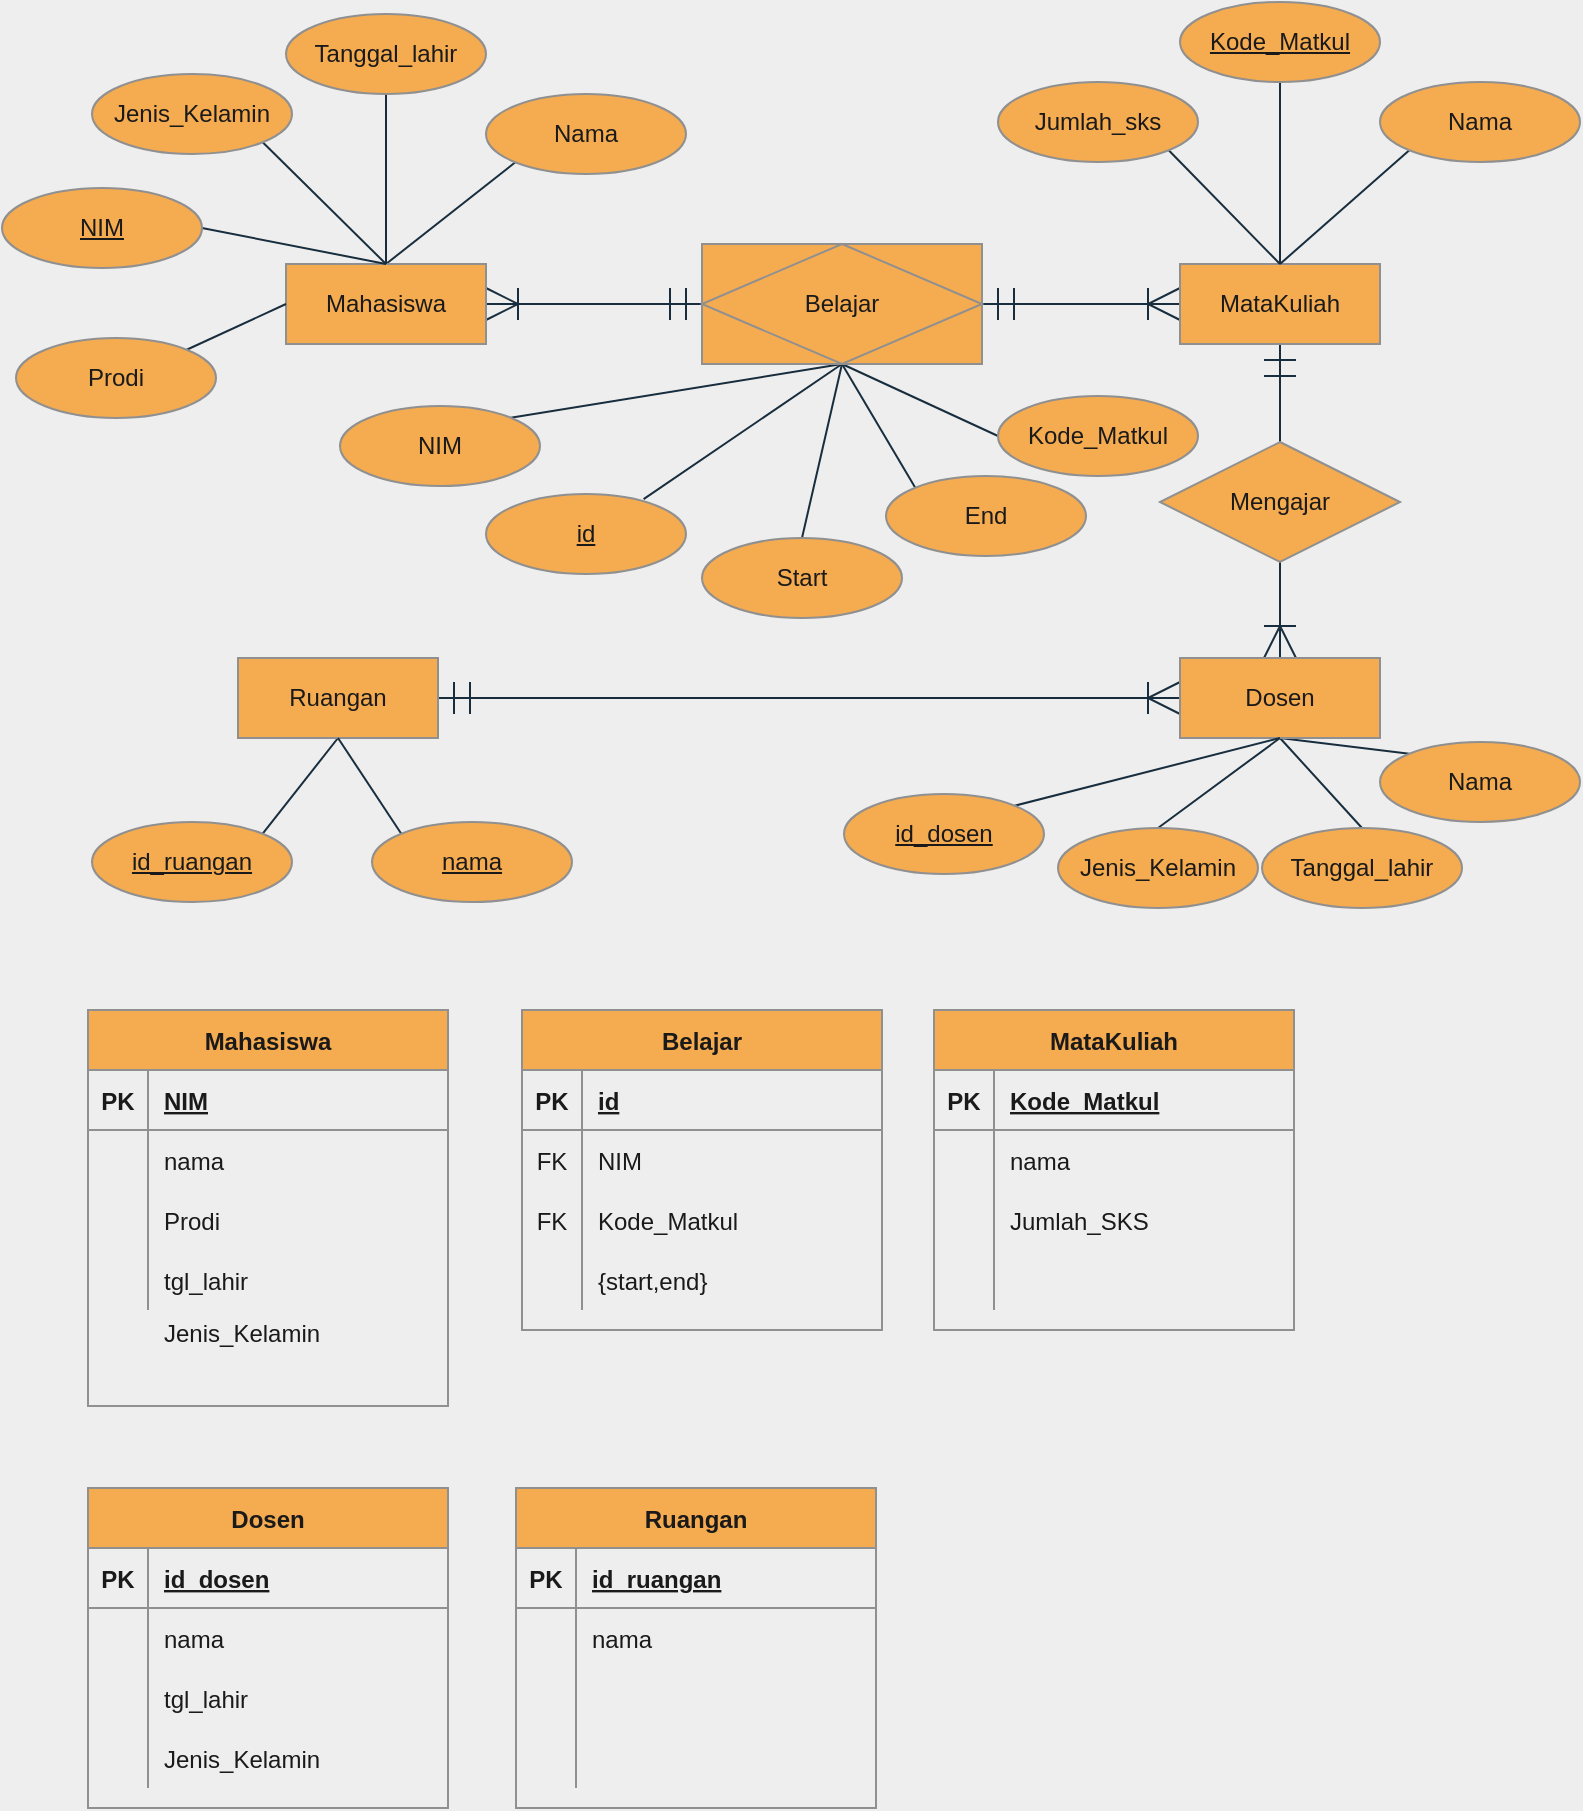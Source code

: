 <mxfile version="20.2.7" type="github">
  <diagram id="R2lEEEUBdFMjLlhIrx00" name="Page-1">
    <mxGraphModel dx="2769" dy="1264" grid="0" gridSize="10" guides="1" tooltips="1" connect="1" arrows="1" fold="1" page="1" pageScale="1" pageWidth="827" pageHeight="1169" background="#EEEEEE" math="0" shadow="0" extFonts="Permanent Marker^https://fonts.googleapis.com/css?family=Permanent+Marker">
      <root>
        <mxCell id="0" />
        <mxCell id="1" parent="0" />
        <mxCell id="tj1qAG6clzv4lK2zqUOr-30" style="edgeStyle=none;curved=1;rounded=0;orthogonalLoop=1;jettySize=auto;html=1;exitX=1;exitY=0.5;exitDx=0;exitDy=0;entryX=0;entryY=0.5;entryDx=0;entryDy=0;fontColor=#1A1A1A;endArrow=ERmandOne;startSize=14;endSize=14;sourcePerimeterSpacing=8;targetPerimeterSpacing=8;strokeColor=#182E3E;endFill=0;startArrow=ERoneToMany;startFill=0;" edge="1" parent="1" source="tj1qAG6clzv4lK2zqUOr-27" target="tj1qAG6clzv4lK2zqUOr-28">
          <mxGeometry relative="1" as="geometry" />
        </mxCell>
        <mxCell id="tj1qAG6clzv4lK2zqUOr-43" style="edgeStyle=none;curved=1;rounded=0;orthogonalLoop=1;jettySize=auto;html=1;exitX=0.5;exitY=0;exitDx=0;exitDy=0;entryX=0;entryY=1;entryDx=0;entryDy=0;fontColor=#1A1A1A;startArrow=none;startFill=0;endArrow=none;endFill=0;startSize=14;endSize=14;sourcePerimeterSpacing=8;targetPerimeterSpacing=8;strokeColor=#182E3E;" edge="1" parent="1" source="tj1qAG6clzv4lK2zqUOr-27" target="tj1qAG6clzv4lK2zqUOr-41">
          <mxGeometry relative="1" as="geometry" />
        </mxCell>
        <mxCell id="tj1qAG6clzv4lK2zqUOr-27" value="Mahasiswa" style="whiteSpace=wrap;html=1;align=center;hachureGap=4;fontColor=#1A1A1A;strokeColor=#909090;fillColor=#F5AB50;" vertex="1" parent="1">
          <mxGeometry x="171" y="161" width="100" height="40" as="geometry" />
        </mxCell>
        <mxCell id="tj1qAG6clzv4lK2zqUOr-31" style="edgeStyle=none;curved=1;rounded=0;orthogonalLoop=1;jettySize=auto;html=1;exitX=1;exitY=0.5;exitDx=0;exitDy=0;entryX=0;entryY=0.5;entryDx=0;entryDy=0;fontColor=#1A1A1A;startArrow=ERmandOne;startFill=0;endArrow=ERoneToMany;endFill=0;startSize=14;endSize=14;sourcePerimeterSpacing=8;targetPerimeterSpacing=8;strokeColor=#182E3E;" edge="1" parent="1" source="tj1qAG6clzv4lK2zqUOr-28" target="tj1qAG6clzv4lK2zqUOr-29">
          <mxGeometry relative="1" as="geometry" />
        </mxCell>
        <mxCell id="tj1qAG6clzv4lK2zqUOr-52" style="edgeStyle=none;curved=1;rounded=0;orthogonalLoop=1;jettySize=auto;html=1;exitX=0.5;exitY=1;exitDx=0;exitDy=0;entryX=1;entryY=0;entryDx=0;entryDy=0;fontColor=#1A1A1A;startArrow=none;startFill=0;endArrow=none;endFill=0;startSize=14;endSize=14;sourcePerimeterSpacing=8;targetPerimeterSpacing=8;strokeColor=#182E3E;" edge="1" parent="1" source="tj1qAG6clzv4lK2zqUOr-28" target="tj1qAG6clzv4lK2zqUOr-48">
          <mxGeometry relative="1" as="geometry" />
        </mxCell>
        <mxCell id="tj1qAG6clzv4lK2zqUOr-53" style="edgeStyle=none;curved=1;rounded=0;orthogonalLoop=1;jettySize=auto;html=1;exitX=0.5;exitY=1;exitDx=0;exitDy=0;entryX=0.788;entryY=0.064;entryDx=0;entryDy=0;entryPerimeter=0;fontColor=#1A1A1A;startArrow=none;startFill=0;endArrow=none;endFill=0;startSize=14;endSize=14;sourcePerimeterSpacing=8;targetPerimeterSpacing=8;strokeColor=#182E3E;" edge="1" parent="1" source="tj1qAG6clzv4lK2zqUOr-28" target="tj1qAG6clzv4lK2zqUOr-51">
          <mxGeometry relative="1" as="geometry" />
        </mxCell>
        <mxCell id="tj1qAG6clzv4lK2zqUOr-54" style="edgeStyle=none;curved=1;rounded=0;orthogonalLoop=1;jettySize=auto;html=1;exitX=0.5;exitY=1;exitDx=0;exitDy=0;entryX=0.5;entryY=0;entryDx=0;entryDy=0;fontColor=#1A1A1A;startArrow=none;startFill=0;endArrow=none;endFill=0;startSize=14;endSize=14;sourcePerimeterSpacing=8;targetPerimeterSpacing=8;strokeColor=#182E3E;" edge="1" parent="1" source="tj1qAG6clzv4lK2zqUOr-28" target="tj1qAG6clzv4lK2zqUOr-49">
          <mxGeometry relative="1" as="geometry" />
        </mxCell>
        <mxCell id="tj1qAG6clzv4lK2zqUOr-55" style="edgeStyle=none;curved=1;rounded=0;orthogonalLoop=1;jettySize=auto;html=1;exitX=0.5;exitY=1;exitDx=0;exitDy=0;entryX=0;entryY=0;entryDx=0;entryDy=0;fontColor=#1A1A1A;startArrow=none;startFill=0;endArrow=none;endFill=0;startSize=14;endSize=14;sourcePerimeterSpacing=8;targetPerimeterSpacing=8;strokeColor=#182E3E;" edge="1" parent="1" source="tj1qAG6clzv4lK2zqUOr-28" target="tj1qAG6clzv4lK2zqUOr-50">
          <mxGeometry relative="1" as="geometry" />
        </mxCell>
        <mxCell id="tj1qAG6clzv4lK2zqUOr-56" style="edgeStyle=none;curved=1;rounded=0;orthogonalLoop=1;jettySize=auto;html=1;exitX=0.5;exitY=1;exitDx=0;exitDy=0;entryX=0;entryY=0.5;entryDx=0;entryDy=0;fontColor=#1A1A1A;startArrow=none;startFill=0;endArrow=none;endFill=0;startSize=14;endSize=14;sourcePerimeterSpacing=8;targetPerimeterSpacing=8;strokeColor=#182E3E;" edge="1" parent="1" source="tj1qAG6clzv4lK2zqUOr-28" target="tj1qAG6clzv4lK2zqUOr-47">
          <mxGeometry relative="1" as="geometry" />
        </mxCell>
        <mxCell id="tj1qAG6clzv4lK2zqUOr-28" value="Belajar" style="shape=associativeEntity;whiteSpace=wrap;html=1;align=center;hachureGap=4;fontColor=#1A1A1A;strokeColor=#909090;fillColor=#F5AB50;" vertex="1" parent="1">
          <mxGeometry x="379" y="151" width="140" height="60" as="geometry" />
        </mxCell>
        <mxCell id="tj1qAG6clzv4lK2zqUOr-33" style="edgeStyle=none;curved=1;rounded=0;orthogonalLoop=1;jettySize=auto;html=1;exitX=0.5;exitY=1;exitDx=0;exitDy=0;entryX=0.5;entryY=0;entryDx=0;entryDy=0;fontColor=#1A1A1A;startArrow=ERmandOne;startFill=0;endArrow=ERoneToMany;endFill=0;startSize=14;endSize=14;sourcePerimeterSpacing=8;targetPerimeterSpacing=8;strokeColor=#182E3E;" edge="1" parent="1" source="tj1qAG6clzv4lK2zqUOr-29" target="tj1qAG6clzv4lK2zqUOr-32">
          <mxGeometry relative="1" as="geometry" />
        </mxCell>
        <mxCell id="tj1qAG6clzv4lK2zqUOr-29" value="MataKuliah" style="whiteSpace=wrap;html=1;align=center;hachureGap=4;fontColor=#1A1A1A;strokeColor=#909090;fillColor=#F5AB50;" vertex="1" parent="1">
          <mxGeometry x="618" y="161" width="100" height="40" as="geometry" />
        </mxCell>
        <mxCell id="tj1qAG6clzv4lK2zqUOr-70" style="edgeStyle=none;curved=1;rounded=0;orthogonalLoop=1;jettySize=auto;html=1;exitX=0.5;exitY=1;exitDx=0;exitDy=0;entryX=0.5;entryY=0;entryDx=0;entryDy=0;fontColor=#1A1A1A;startArrow=none;startFill=0;endArrow=none;endFill=0;startSize=14;endSize=14;sourcePerimeterSpacing=8;targetPerimeterSpacing=8;strokeColor=#182E3E;" edge="1" parent="1" source="tj1qAG6clzv4lK2zqUOr-32" target="tj1qAG6clzv4lK2zqUOr-66">
          <mxGeometry relative="1" as="geometry" />
        </mxCell>
        <mxCell id="tj1qAG6clzv4lK2zqUOr-71" style="edgeStyle=none;curved=1;rounded=0;orthogonalLoop=1;jettySize=auto;html=1;exitX=0.5;exitY=1;exitDx=0;exitDy=0;entryX=0.5;entryY=0;entryDx=0;entryDy=0;fontColor=#1A1A1A;startArrow=none;startFill=0;endArrow=none;endFill=0;startSize=14;endSize=14;sourcePerimeterSpacing=8;targetPerimeterSpacing=8;strokeColor=#182E3E;" edge="1" parent="1" source="tj1qAG6clzv4lK2zqUOr-32" target="tj1qAG6clzv4lK2zqUOr-65">
          <mxGeometry relative="1" as="geometry" />
        </mxCell>
        <mxCell id="tj1qAG6clzv4lK2zqUOr-72" style="edgeStyle=none;curved=1;rounded=0;orthogonalLoop=1;jettySize=auto;html=1;exitX=0.5;exitY=1;exitDx=0;exitDy=0;entryX=0;entryY=0;entryDx=0;entryDy=0;fontColor=#1A1A1A;startArrow=none;startFill=0;endArrow=none;endFill=0;startSize=14;endSize=14;sourcePerimeterSpacing=8;targetPerimeterSpacing=8;strokeColor=#182E3E;" edge="1" parent="1" source="tj1qAG6clzv4lK2zqUOr-32" target="tj1qAG6clzv4lK2zqUOr-67">
          <mxGeometry relative="1" as="geometry" />
        </mxCell>
        <mxCell id="tj1qAG6clzv4lK2zqUOr-74" style="edgeStyle=none;curved=1;rounded=0;orthogonalLoop=1;jettySize=auto;html=1;exitX=0;exitY=0.5;exitDx=0;exitDy=0;entryX=1;entryY=0.5;entryDx=0;entryDy=0;fontColor=#1A1A1A;startArrow=ERoneToMany;startFill=0;endArrow=ERmandOne;endFill=0;startSize=14;endSize=14;sourcePerimeterSpacing=8;targetPerimeterSpacing=8;strokeColor=#182E3E;" edge="1" parent="1" source="tj1qAG6clzv4lK2zqUOr-32" target="tj1qAG6clzv4lK2zqUOr-73">
          <mxGeometry relative="1" as="geometry" />
        </mxCell>
        <mxCell id="tj1qAG6clzv4lK2zqUOr-32" value="Dosen" style="whiteSpace=wrap;html=1;align=center;hachureGap=4;fontColor=#1A1A1A;strokeColor=#909090;fillColor=#F5AB50;" vertex="1" parent="1">
          <mxGeometry x="618" y="358" width="100" height="40" as="geometry" />
        </mxCell>
        <mxCell id="tj1qAG6clzv4lK2zqUOr-34" value="Mengajar" style="shape=rhombus;perimeter=rhombusPerimeter;whiteSpace=wrap;html=1;align=center;hachureGap=4;fontColor=#1A1A1A;strokeColor=#909090;fillColor=#F5AB50;" vertex="1" parent="1">
          <mxGeometry x="608" y="250" width="120" height="60" as="geometry" />
        </mxCell>
        <mxCell id="tj1qAG6clzv4lK2zqUOr-44" style="edgeStyle=none;curved=1;rounded=0;orthogonalLoop=1;jettySize=auto;html=1;exitX=0.5;exitY=1;exitDx=0;exitDy=0;entryX=0.5;entryY=0;entryDx=0;entryDy=0;fontColor=#1A1A1A;startArrow=none;startFill=0;endArrow=none;endFill=0;startSize=14;endSize=14;sourcePerimeterSpacing=8;targetPerimeterSpacing=8;strokeColor=#182E3E;" edge="1" parent="1" source="tj1qAG6clzv4lK2zqUOr-39" target="tj1qAG6clzv4lK2zqUOr-27">
          <mxGeometry relative="1" as="geometry" />
        </mxCell>
        <mxCell id="tj1qAG6clzv4lK2zqUOr-39" value="Tanggal_lahir" style="ellipse;whiteSpace=wrap;html=1;align=center;hachureGap=4;fontColor=#1A1A1A;strokeColor=#909090;fillColor=#F5AB50;" vertex="1" parent="1">
          <mxGeometry x="171" y="36" width="100" height="40" as="geometry" />
        </mxCell>
        <mxCell id="tj1qAG6clzv4lK2zqUOr-45" style="edgeStyle=none;curved=1;rounded=0;orthogonalLoop=1;jettySize=auto;html=1;exitX=1;exitY=1;exitDx=0;exitDy=0;entryX=0.5;entryY=0;entryDx=0;entryDy=0;fontColor=#1A1A1A;startArrow=none;startFill=0;endArrow=none;endFill=0;startSize=14;endSize=14;sourcePerimeterSpacing=8;targetPerimeterSpacing=8;strokeColor=#182E3E;" edge="1" parent="1" source="tj1qAG6clzv4lK2zqUOr-40" target="tj1qAG6clzv4lK2zqUOr-27">
          <mxGeometry relative="1" as="geometry" />
        </mxCell>
        <mxCell id="tj1qAG6clzv4lK2zqUOr-40" value="Jenis_Kelamin" style="ellipse;whiteSpace=wrap;html=1;align=center;hachureGap=4;fontColor=#1A1A1A;strokeColor=#909090;fillColor=#F5AB50;" vertex="1" parent="1">
          <mxGeometry x="74" y="66" width="100" height="40" as="geometry" />
        </mxCell>
        <mxCell id="tj1qAG6clzv4lK2zqUOr-41" value="Nama" style="ellipse;whiteSpace=wrap;html=1;align=center;hachureGap=4;fontColor=#1A1A1A;strokeColor=#909090;fillColor=#F5AB50;" vertex="1" parent="1">
          <mxGeometry x="271" y="76" width="100" height="40" as="geometry" />
        </mxCell>
        <mxCell id="tj1qAG6clzv4lK2zqUOr-46" style="edgeStyle=none;curved=1;rounded=0;orthogonalLoop=1;jettySize=auto;html=1;exitX=1;exitY=0.5;exitDx=0;exitDy=0;entryX=0.5;entryY=0;entryDx=0;entryDy=0;fontColor=#1A1A1A;startArrow=none;startFill=0;endArrow=none;endFill=0;startSize=14;endSize=14;sourcePerimeterSpacing=8;targetPerimeterSpacing=8;strokeColor=#182E3E;" edge="1" parent="1" source="tj1qAG6clzv4lK2zqUOr-42" target="tj1qAG6clzv4lK2zqUOr-27">
          <mxGeometry relative="1" as="geometry" />
        </mxCell>
        <mxCell id="tj1qAG6clzv4lK2zqUOr-42" value="&lt;u&gt;NIM&lt;/u&gt;" style="ellipse;whiteSpace=wrap;html=1;align=center;hachureGap=4;fontColor=#1A1A1A;strokeColor=#909090;fillColor=#F5AB50;" vertex="1" parent="1">
          <mxGeometry x="29" y="123" width="100" height="40" as="geometry" />
        </mxCell>
        <mxCell id="tj1qAG6clzv4lK2zqUOr-47" value="Kode_Matkul&lt;span style=&quot;color: rgba(0, 0, 0, 0); font-family: monospace; font-size: 0px; text-align: start;&quot;&gt;%3CmxGraphModel%3E%3Croot%3E%3CmxCell%20id%3D%220%22%2F%3E%3CmxCell%20id%3D%221%22%20parent%3D%220%22%2F%3E%3CmxCell%20id%3D%222%22%20value%3D%22Attribute%22%20style%3D%22ellipse%3BwhiteSpace%3Dwrap%3Bhtml%3D1%3Balign%3Dcenter%3BhachureGap%3D4%3BfontColor%3D%231A1A1A%3BstrokeColor%3D%23909090%3BfillColor%3D%23F5AB50%3B%22%20vertex%3D%221%22%20parent%3D%221%22%3E%3CmxGeometry%20x%3D%22162%22%20y%3D%2262%22%20width%3D%22100%22%20height%3D%2240%22%20as%3D%22geometry%22%2F%3E%3C%2FmxCell%3E%3C%2Froot%3E%3C%2FmxGraphModel%3E&lt;/span&gt;" style="ellipse;whiteSpace=wrap;html=1;align=center;hachureGap=4;fontColor=#1A1A1A;strokeColor=#909090;fillColor=#F5AB50;" vertex="1" parent="1">
          <mxGeometry x="527" y="227" width="100" height="40" as="geometry" />
        </mxCell>
        <mxCell id="tj1qAG6clzv4lK2zqUOr-48" value="NIM" style="ellipse;whiteSpace=wrap;html=1;align=center;hachureGap=4;fontColor=#1A1A1A;strokeColor=#909090;fillColor=#F5AB50;" vertex="1" parent="1">
          <mxGeometry x="198" y="232" width="100" height="40" as="geometry" />
        </mxCell>
        <mxCell id="tj1qAG6clzv4lK2zqUOr-49" value="Start" style="ellipse;whiteSpace=wrap;html=1;align=center;hachureGap=4;fontColor=#1A1A1A;strokeColor=#909090;fillColor=#F5AB50;" vertex="1" parent="1">
          <mxGeometry x="379" y="298" width="100" height="40" as="geometry" />
        </mxCell>
        <mxCell id="tj1qAG6clzv4lK2zqUOr-50" value="End" style="ellipse;whiteSpace=wrap;html=1;align=center;hachureGap=4;fontColor=#1A1A1A;strokeColor=#909090;fillColor=#F5AB50;" vertex="1" parent="1">
          <mxGeometry x="471" y="267" width="100" height="40" as="geometry" />
        </mxCell>
        <mxCell id="tj1qAG6clzv4lK2zqUOr-51" value="id" style="ellipse;whiteSpace=wrap;html=1;align=center;hachureGap=4;fontColor=#1A1A1A;strokeColor=#909090;fillColor=#F5AB50;fontStyle=4" vertex="1" parent="1">
          <mxGeometry x="271" y="276" width="100" height="40" as="geometry" />
        </mxCell>
        <mxCell id="tj1qAG6clzv4lK2zqUOr-63" style="edgeStyle=none;curved=1;rounded=0;orthogonalLoop=1;jettySize=auto;html=1;exitX=0.5;exitY=1;exitDx=0;exitDy=0;entryX=0.5;entryY=0;entryDx=0;entryDy=0;fontColor=#1A1A1A;startArrow=none;startFill=0;endArrow=none;endFill=0;startSize=14;endSize=14;sourcePerimeterSpacing=8;targetPerimeterSpacing=8;strokeColor=#182E3E;" edge="1" parent="1" source="tj1qAG6clzv4lK2zqUOr-57" target="tj1qAG6clzv4lK2zqUOr-29">
          <mxGeometry relative="1" as="geometry" />
        </mxCell>
        <mxCell id="tj1qAG6clzv4lK2zqUOr-57" value="Kode_Matkul&lt;span style=&quot;color: rgba(0, 0, 0, 0); font-family: monospace; font-size: 0px; text-align: start;&quot;&gt;%3CmxGraphModel%3E%3Croot%3E%3CmxCell%20id%3D%220%22%2F%3E%3CmxCell%20id%3D%221%22%20parent%3D%220%22%2F%3E%3CmxCell%20id%3D%222%22%20value%3D%22Attribute%22%20style%3D%22ellipse%3BwhiteSpace%3Dwrap%3Bhtml%3D1%3Balign%3Dcenter%3BhachureGap%3D4%3BfontColor%3D%231A1A1A%3BstrokeColor%3D%23909090%3BfillColor%3D%23F5AB50%3B%22%20vertex%3D%221%22%20parent%3D%221%22%3E%3CmxGeometry%20x%3D%22162%22%20y%3D%2262%22%20width%3D%22100%22%20height%3D%2240%22%20as%3D%22geometry%22%2F%3E%3C%2FmxCell%3E%3C%2Froot%3E%3C%2FmxGraphModel%3E&lt;/span&gt;" style="ellipse;whiteSpace=wrap;html=1;align=center;hachureGap=4;fontColor=#1A1A1A;strokeColor=#909090;fillColor=#F5AB50;fontStyle=4" vertex="1" parent="1">
          <mxGeometry x="618" y="30" width="100" height="40" as="geometry" />
        </mxCell>
        <mxCell id="tj1qAG6clzv4lK2zqUOr-64" style="edgeStyle=none;curved=1;rounded=0;orthogonalLoop=1;jettySize=auto;html=1;exitX=0;exitY=1;exitDx=0;exitDy=0;entryX=0.5;entryY=0;entryDx=0;entryDy=0;fontColor=#1A1A1A;startArrow=none;startFill=0;endArrow=none;endFill=0;startSize=14;endSize=14;sourcePerimeterSpacing=8;targetPerimeterSpacing=8;strokeColor=#182E3E;" edge="1" parent="1" source="tj1qAG6clzv4lK2zqUOr-58" target="tj1qAG6clzv4lK2zqUOr-29">
          <mxGeometry relative="1" as="geometry" />
        </mxCell>
        <mxCell id="tj1qAG6clzv4lK2zqUOr-58" value="Nama" style="ellipse;whiteSpace=wrap;html=1;align=center;hachureGap=4;fontColor=#1A1A1A;strokeColor=#909090;fillColor=#F5AB50;" vertex="1" parent="1">
          <mxGeometry x="718" y="70" width="100" height="40" as="geometry" />
        </mxCell>
        <mxCell id="tj1qAG6clzv4lK2zqUOr-60" style="edgeStyle=none;curved=1;rounded=0;orthogonalLoop=1;jettySize=auto;html=1;exitX=1;exitY=1;exitDx=0;exitDy=0;entryX=0.5;entryY=0;entryDx=0;entryDy=0;fontColor=#1A1A1A;startArrow=none;startFill=0;endArrow=none;endFill=0;startSize=14;endSize=14;sourcePerimeterSpacing=8;targetPerimeterSpacing=8;strokeColor=#182E3E;" edge="1" parent="1" source="tj1qAG6clzv4lK2zqUOr-59" target="tj1qAG6clzv4lK2zqUOr-29">
          <mxGeometry relative="1" as="geometry" />
        </mxCell>
        <mxCell id="tj1qAG6clzv4lK2zqUOr-59" value="Jumlah_sks" style="ellipse;whiteSpace=wrap;html=1;align=center;hachureGap=4;fontColor=#1A1A1A;strokeColor=#909090;fillColor=#F5AB50;" vertex="1" parent="1">
          <mxGeometry x="527" y="70" width="100" height="40" as="geometry" />
        </mxCell>
        <mxCell id="tj1qAG6clzv4lK2zqUOr-65" value="Tanggal_lahir" style="ellipse;whiteSpace=wrap;html=1;align=center;hachureGap=4;fontColor=#1A1A1A;strokeColor=#909090;fillColor=#F5AB50;" vertex="1" parent="1">
          <mxGeometry x="659" y="443" width="100" height="40" as="geometry" />
        </mxCell>
        <mxCell id="tj1qAG6clzv4lK2zqUOr-66" value="Jenis_Kelamin" style="ellipse;whiteSpace=wrap;html=1;align=center;hachureGap=4;fontColor=#1A1A1A;strokeColor=#909090;fillColor=#F5AB50;" vertex="1" parent="1">
          <mxGeometry x="557" y="443" width="100" height="40" as="geometry" />
        </mxCell>
        <mxCell id="tj1qAG6clzv4lK2zqUOr-67" value="Nama" style="ellipse;whiteSpace=wrap;html=1;align=center;hachureGap=4;fontColor=#1A1A1A;strokeColor=#909090;fillColor=#F5AB50;" vertex="1" parent="1">
          <mxGeometry x="718" y="400" width="100" height="40" as="geometry" />
        </mxCell>
        <mxCell id="tj1qAG6clzv4lK2zqUOr-69" style="edgeStyle=none;curved=1;rounded=0;orthogonalLoop=1;jettySize=auto;html=1;exitX=1;exitY=0;exitDx=0;exitDy=0;entryX=0.5;entryY=1;entryDx=0;entryDy=0;fontColor=#1A1A1A;startArrow=none;startFill=0;endArrow=none;endFill=0;startSize=14;endSize=14;sourcePerimeterSpacing=8;targetPerimeterSpacing=8;strokeColor=#182E3E;" edge="1" parent="1" source="tj1qAG6clzv4lK2zqUOr-68" target="tj1qAG6clzv4lK2zqUOr-32">
          <mxGeometry relative="1" as="geometry" />
        </mxCell>
        <mxCell id="tj1qAG6clzv4lK2zqUOr-68" value="&lt;u&gt;id_dosen&lt;/u&gt;" style="ellipse;whiteSpace=wrap;html=1;align=center;hachureGap=4;fontColor=#1A1A1A;strokeColor=#909090;fillColor=#F5AB50;" vertex="1" parent="1">
          <mxGeometry x="450" y="426" width="100" height="40" as="geometry" />
        </mxCell>
        <mxCell id="tj1qAG6clzv4lK2zqUOr-77" style="edgeStyle=none;curved=1;rounded=0;orthogonalLoop=1;jettySize=auto;html=1;exitX=0.5;exitY=1;exitDx=0;exitDy=0;entryX=1;entryY=0;entryDx=0;entryDy=0;fontColor=#1A1A1A;startArrow=none;startFill=0;endArrow=none;endFill=0;startSize=14;endSize=14;sourcePerimeterSpacing=8;targetPerimeterSpacing=8;strokeColor=#182E3E;" edge="1" parent="1" source="tj1qAG6clzv4lK2zqUOr-73" target="tj1qAG6clzv4lK2zqUOr-75">
          <mxGeometry relative="1" as="geometry" />
        </mxCell>
        <mxCell id="tj1qAG6clzv4lK2zqUOr-73" value="Ruangan" style="whiteSpace=wrap;html=1;align=center;hachureGap=4;fontColor=#1A1A1A;strokeColor=#909090;fillColor=#F5AB50;" vertex="1" parent="1">
          <mxGeometry x="147" y="358" width="100" height="40" as="geometry" />
        </mxCell>
        <mxCell id="tj1qAG6clzv4lK2zqUOr-75" value="&lt;u&gt;id_ruangan&lt;/u&gt;" style="ellipse;whiteSpace=wrap;html=1;align=center;hachureGap=4;fontColor=#1A1A1A;strokeColor=#909090;fillColor=#F5AB50;" vertex="1" parent="1">
          <mxGeometry x="74" y="440" width="100" height="40" as="geometry" />
        </mxCell>
        <mxCell id="tj1qAG6clzv4lK2zqUOr-78" style="edgeStyle=none;curved=1;rounded=0;orthogonalLoop=1;jettySize=auto;html=1;exitX=0;exitY=0;exitDx=0;exitDy=0;entryX=0.5;entryY=1;entryDx=0;entryDy=0;fontColor=#1A1A1A;startArrow=none;startFill=0;endArrow=none;endFill=0;startSize=14;endSize=14;sourcePerimeterSpacing=8;targetPerimeterSpacing=8;strokeColor=#182E3E;" edge="1" parent="1" source="tj1qAG6clzv4lK2zqUOr-76" target="tj1qAG6clzv4lK2zqUOr-73">
          <mxGeometry relative="1" as="geometry" />
        </mxCell>
        <mxCell id="tj1qAG6clzv4lK2zqUOr-76" value="&lt;u&gt;nama&lt;/u&gt;" style="ellipse;whiteSpace=wrap;html=1;align=center;hachureGap=4;fontColor=#1A1A1A;strokeColor=#909090;fillColor=#F5AB50;" vertex="1" parent="1">
          <mxGeometry x="214" y="440" width="100" height="40" as="geometry" />
        </mxCell>
        <mxCell id="tj1qAG6clzv4lK2zqUOr-85" style="edgeStyle=none;curved=1;rounded=0;orthogonalLoop=1;jettySize=auto;html=1;exitX=1;exitY=0;exitDx=0;exitDy=0;fontColor=#1A1A1A;startArrow=none;startFill=0;endArrow=none;endFill=0;startSize=14;endSize=14;sourcePerimeterSpacing=8;targetPerimeterSpacing=8;strokeColor=#182E3E;entryX=0;entryY=0.5;entryDx=0;entryDy=0;" edge="1" parent="1" source="tj1qAG6clzv4lK2zqUOr-114" target="tj1qAG6clzv4lK2zqUOr-27">
          <mxGeometry relative="1" as="geometry">
            <mxPoint x="132" y="252" as="sourcePoint" />
            <mxPoint x="146" y="181" as="targetPoint" />
          </mxGeometry>
        </mxCell>
        <mxCell id="tj1qAG6clzv4lK2zqUOr-86" value="Mahasiswa" style="shape=table;startSize=30;container=1;collapsible=1;childLayout=tableLayout;fixedRows=1;rowLines=0;fontStyle=1;align=center;resizeLast=1;hachureGap=4;fontColor=#1A1A1A;strokeColor=#909090;fillColor=#F5AB50;" vertex="1" parent="1">
          <mxGeometry x="72" y="534" width="180" height="198" as="geometry" />
        </mxCell>
        <mxCell id="tj1qAG6clzv4lK2zqUOr-87" value="" style="shape=tableRow;horizontal=0;startSize=0;swimlaneHead=0;swimlaneBody=0;fillColor=none;collapsible=0;dropTarget=0;points=[[0,0.5],[1,0.5]];portConstraint=eastwest;top=0;left=0;right=0;bottom=1;hachureGap=4;fontColor=#1A1A1A;strokeColor=#909090;" vertex="1" parent="tj1qAG6clzv4lK2zqUOr-86">
          <mxGeometry y="30" width="180" height="30" as="geometry" />
        </mxCell>
        <mxCell id="tj1qAG6clzv4lK2zqUOr-88" value="PK" style="shape=partialRectangle;connectable=0;fillColor=none;top=0;left=0;bottom=0;right=0;fontStyle=1;overflow=hidden;hachureGap=4;fontColor=#1A1A1A;strokeColor=#909090;" vertex="1" parent="tj1qAG6clzv4lK2zqUOr-87">
          <mxGeometry width="30" height="30" as="geometry">
            <mxRectangle width="30" height="30" as="alternateBounds" />
          </mxGeometry>
        </mxCell>
        <mxCell id="tj1qAG6clzv4lK2zqUOr-89" value="NIM" style="shape=partialRectangle;connectable=0;fillColor=none;top=0;left=0;bottom=0;right=0;align=left;spacingLeft=6;fontStyle=5;overflow=hidden;hachureGap=4;fontColor=#1A1A1A;strokeColor=#909090;" vertex="1" parent="tj1qAG6clzv4lK2zqUOr-87">
          <mxGeometry x="30" width="150" height="30" as="geometry">
            <mxRectangle width="150" height="30" as="alternateBounds" />
          </mxGeometry>
        </mxCell>
        <mxCell id="tj1qAG6clzv4lK2zqUOr-90" value="" style="shape=tableRow;horizontal=0;startSize=0;swimlaneHead=0;swimlaneBody=0;fillColor=none;collapsible=0;dropTarget=0;points=[[0,0.5],[1,0.5]];portConstraint=eastwest;top=0;left=0;right=0;bottom=0;hachureGap=4;fontColor=#1A1A1A;strokeColor=#909090;" vertex="1" parent="tj1qAG6clzv4lK2zqUOr-86">
          <mxGeometry y="60" width="180" height="30" as="geometry" />
        </mxCell>
        <mxCell id="tj1qAG6clzv4lK2zqUOr-91" value="" style="shape=partialRectangle;connectable=0;fillColor=none;top=0;left=0;bottom=0;right=0;editable=1;overflow=hidden;hachureGap=4;fontColor=#1A1A1A;strokeColor=#909090;" vertex="1" parent="tj1qAG6clzv4lK2zqUOr-90">
          <mxGeometry width="30" height="30" as="geometry">
            <mxRectangle width="30" height="30" as="alternateBounds" />
          </mxGeometry>
        </mxCell>
        <mxCell id="tj1qAG6clzv4lK2zqUOr-92" value="nama" style="shape=partialRectangle;connectable=0;fillColor=none;top=0;left=0;bottom=0;right=0;align=left;spacingLeft=6;overflow=hidden;hachureGap=4;fontColor=#1A1A1A;strokeColor=#909090;" vertex="1" parent="tj1qAG6clzv4lK2zqUOr-90">
          <mxGeometry x="30" width="150" height="30" as="geometry">
            <mxRectangle width="150" height="30" as="alternateBounds" />
          </mxGeometry>
        </mxCell>
        <mxCell id="tj1qAG6clzv4lK2zqUOr-93" value="" style="shape=tableRow;horizontal=0;startSize=0;swimlaneHead=0;swimlaneBody=0;fillColor=none;collapsible=0;dropTarget=0;points=[[0,0.5],[1,0.5]];portConstraint=eastwest;top=0;left=0;right=0;bottom=0;hachureGap=4;fontColor=#1A1A1A;strokeColor=#909090;" vertex="1" parent="tj1qAG6clzv4lK2zqUOr-86">
          <mxGeometry y="90" width="180" height="30" as="geometry" />
        </mxCell>
        <mxCell id="tj1qAG6clzv4lK2zqUOr-94" value="" style="shape=partialRectangle;connectable=0;fillColor=none;top=0;left=0;bottom=0;right=0;editable=1;overflow=hidden;hachureGap=4;fontColor=#1A1A1A;strokeColor=#909090;" vertex="1" parent="tj1qAG6clzv4lK2zqUOr-93">
          <mxGeometry width="30" height="30" as="geometry">
            <mxRectangle width="30" height="30" as="alternateBounds" />
          </mxGeometry>
        </mxCell>
        <mxCell id="tj1qAG6clzv4lK2zqUOr-95" value="Prodi" style="shape=partialRectangle;connectable=0;fillColor=none;top=0;left=0;bottom=0;right=0;align=left;spacingLeft=6;overflow=hidden;hachureGap=4;fontColor=#1A1A1A;strokeColor=#909090;" vertex="1" parent="tj1qAG6clzv4lK2zqUOr-93">
          <mxGeometry x="30" width="150" height="30" as="geometry">
            <mxRectangle width="150" height="30" as="alternateBounds" />
          </mxGeometry>
        </mxCell>
        <mxCell id="tj1qAG6clzv4lK2zqUOr-96" value="" style="shape=tableRow;horizontal=0;startSize=0;swimlaneHead=0;swimlaneBody=0;fillColor=none;collapsible=0;dropTarget=0;points=[[0,0.5],[1,0.5]];portConstraint=eastwest;top=0;left=0;right=0;bottom=0;hachureGap=4;fontColor=#1A1A1A;strokeColor=#909090;" vertex="1" parent="tj1qAG6clzv4lK2zqUOr-86">
          <mxGeometry y="120" width="180" height="30" as="geometry" />
        </mxCell>
        <mxCell id="tj1qAG6clzv4lK2zqUOr-97" value="" style="shape=partialRectangle;connectable=0;fillColor=none;top=0;left=0;bottom=0;right=0;editable=1;overflow=hidden;hachureGap=4;fontColor=#1A1A1A;strokeColor=#909090;" vertex="1" parent="tj1qAG6clzv4lK2zqUOr-96">
          <mxGeometry width="30" height="30" as="geometry">
            <mxRectangle width="30" height="30" as="alternateBounds" />
          </mxGeometry>
        </mxCell>
        <mxCell id="tj1qAG6clzv4lK2zqUOr-98" value="tgl_lahir" style="shape=partialRectangle;connectable=0;fillColor=none;top=0;left=0;bottom=0;right=0;align=left;spacingLeft=6;overflow=hidden;hachureGap=4;fontColor=#1A1A1A;strokeColor=#909090;" vertex="1" parent="tj1qAG6clzv4lK2zqUOr-96">
          <mxGeometry x="30" width="150" height="30" as="geometry">
            <mxRectangle width="150" height="30" as="alternateBounds" />
          </mxGeometry>
        </mxCell>
        <mxCell id="tj1qAG6clzv4lK2zqUOr-113" value="Jenis_Kelamin" style="shape=partialRectangle;connectable=0;fillColor=none;top=0;left=0;bottom=0;right=0;align=left;spacingLeft=6;overflow=hidden;hachureGap=4;fontColor=#1A1A1A;strokeColor=#909090;" vertex="1" parent="1">
          <mxGeometry x="102" y="680" width="150" height="30" as="geometry">
            <mxRectangle width="150" height="30" as="alternateBounds" />
          </mxGeometry>
        </mxCell>
        <mxCell id="tj1qAG6clzv4lK2zqUOr-114" value="Prodi" style="ellipse;whiteSpace=wrap;html=1;align=center;hachureGap=4;fontColor=#1A1A1A;strokeColor=#909090;fillColor=#F5AB50;" vertex="1" parent="1">
          <mxGeometry x="36" y="198" width="100" height="40" as="geometry" />
        </mxCell>
        <mxCell id="tj1qAG6clzv4lK2zqUOr-115" value="Belajar" style="shape=table;startSize=30;container=1;collapsible=1;childLayout=tableLayout;fixedRows=1;rowLines=0;fontStyle=1;align=center;resizeLast=1;hachureGap=4;fontColor=#1A1A1A;strokeColor=#909090;fillColor=#F5AB50;" vertex="1" parent="1">
          <mxGeometry x="289" y="534" width="180" height="160" as="geometry" />
        </mxCell>
        <mxCell id="tj1qAG6clzv4lK2zqUOr-116" value="" style="shape=tableRow;horizontal=0;startSize=0;swimlaneHead=0;swimlaneBody=0;fillColor=none;collapsible=0;dropTarget=0;points=[[0,0.5],[1,0.5]];portConstraint=eastwest;top=0;left=0;right=0;bottom=1;hachureGap=4;fontColor=#1A1A1A;strokeColor=#909090;" vertex="1" parent="tj1qAG6clzv4lK2zqUOr-115">
          <mxGeometry y="30" width="180" height="30" as="geometry" />
        </mxCell>
        <mxCell id="tj1qAG6clzv4lK2zqUOr-117" value="PK" style="shape=partialRectangle;connectable=0;fillColor=none;top=0;left=0;bottom=0;right=0;fontStyle=1;overflow=hidden;hachureGap=4;fontColor=#1A1A1A;strokeColor=#909090;" vertex="1" parent="tj1qAG6clzv4lK2zqUOr-116">
          <mxGeometry width="30" height="30" as="geometry">
            <mxRectangle width="30" height="30" as="alternateBounds" />
          </mxGeometry>
        </mxCell>
        <mxCell id="tj1qAG6clzv4lK2zqUOr-118" value="id" style="shape=partialRectangle;connectable=0;fillColor=none;top=0;left=0;bottom=0;right=0;align=left;spacingLeft=6;fontStyle=5;overflow=hidden;hachureGap=4;fontColor=#1A1A1A;strokeColor=#909090;" vertex="1" parent="tj1qAG6clzv4lK2zqUOr-116">
          <mxGeometry x="30" width="150" height="30" as="geometry">
            <mxRectangle width="150" height="30" as="alternateBounds" />
          </mxGeometry>
        </mxCell>
        <mxCell id="tj1qAG6clzv4lK2zqUOr-119" value="" style="shape=tableRow;horizontal=0;startSize=0;swimlaneHead=0;swimlaneBody=0;fillColor=none;collapsible=0;dropTarget=0;points=[[0,0.5],[1,0.5]];portConstraint=eastwest;top=0;left=0;right=0;bottom=0;hachureGap=4;fontColor=#1A1A1A;strokeColor=#909090;" vertex="1" parent="tj1qAG6clzv4lK2zqUOr-115">
          <mxGeometry y="60" width="180" height="30" as="geometry" />
        </mxCell>
        <mxCell id="tj1qAG6clzv4lK2zqUOr-120" value="FK" style="shape=partialRectangle;connectable=0;fillColor=none;top=0;left=0;bottom=0;right=0;editable=1;overflow=hidden;hachureGap=4;fontColor=#1A1A1A;strokeColor=#909090;" vertex="1" parent="tj1qAG6clzv4lK2zqUOr-119">
          <mxGeometry width="30" height="30" as="geometry">
            <mxRectangle width="30" height="30" as="alternateBounds" />
          </mxGeometry>
        </mxCell>
        <mxCell id="tj1qAG6clzv4lK2zqUOr-121" value="NIM" style="shape=partialRectangle;connectable=0;fillColor=none;top=0;left=0;bottom=0;right=0;align=left;spacingLeft=6;overflow=hidden;hachureGap=4;fontColor=#1A1A1A;strokeColor=#909090;" vertex="1" parent="tj1qAG6clzv4lK2zqUOr-119">
          <mxGeometry x="30" width="150" height="30" as="geometry">
            <mxRectangle width="150" height="30" as="alternateBounds" />
          </mxGeometry>
        </mxCell>
        <mxCell id="tj1qAG6clzv4lK2zqUOr-122" value="" style="shape=tableRow;horizontal=0;startSize=0;swimlaneHead=0;swimlaneBody=0;fillColor=none;collapsible=0;dropTarget=0;points=[[0,0.5],[1,0.5]];portConstraint=eastwest;top=0;left=0;right=0;bottom=0;hachureGap=4;fontColor=#1A1A1A;strokeColor=#909090;" vertex="1" parent="tj1qAG6clzv4lK2zqUOr-115">
          <mxGeometry y="90" width="180" height="30" as="geometry" />
        </mxCell>
        <mxCell id="tj1qAG6clzv4lK2zqUOr-123" value="FK" style="shape=partialRectangle;connectable=0;fillColor=none;top=0;left=0;bottom=0;right=0;editable=1;overflow=hidden;hachureGap=4;fontColor=#1A1A1A;strokeColor=#909090;" vertex="1" parent="tj1qAG6clzv4lK2zqUOr-122">
          <mxGeometry width="30" height="30" as="geometry">
            <mxRectangle width="30" height="30" as="alternateBounds" />
          </mxGeometry>
        </mxCell>
        <mxCell id="tj1qAG6clzv4lK2zqUOr-124" value="Kode_Matkul" style="shape=partialRectangle;connectable=0;fillColor=none;top=0;left=0;bottom=0;right=0;align=left;spacingLeft=6;overflow=hidden;hachureGap=4;fontColor=#1A1A1A;strokeColor=#909090;" vertex="1" parent="tj1qAG6clzv4lK2zqUOr-122">
          <mxGeometry x="30" width="150" height="30" as="geometry">
            <mxRectangle width="150" height="30" as="alternateBounds" />
          </mxGeometry>
        </mxCell>
        <mxCell id="tj1qAG6clzv4lK2zqUOr-125" value="" style="shape=tableRow;horizontal=0;startSize=0;swimlaneHead=0;swimlaneBody=0;fillColor=none;collapsible=0;dropTarget=0;points=[[0,0.5],[1,0.5]];portConstraint=eastwest;top=0;left=0;right=0;bottom=0;hachureGap=4;fontColor=#1A1A1A;strokeColor=#909090;" vertex="1" parent="tj1qAG6clzv4lK2zqUOr-115">
          <mxGeometry y="120" width="180" height="30" as="geometry" />
        </mxCell>
        <mxCell id="tj1qAG6clzv4lK2zqUOr-126" value="" style="shape=partialRectangle;connectable=0;fillColor=none;top=0;left=0;bottom=0;right=0;editable=1;overflow=hidden;hachureGap=4;fontColor=#1A1A1A;strokeColor=#909090;" vertex="1" parent="tj1qAG6clzv4lK2zqUOr-125">
          <mxGeometry width="30" height="30" as="geometry">
            <mxRectangle width="30" height="30" as="alternateBounds" />
          </mxGeometry>
        </mxCell>
        <mxCell id="tj1qAG6clzv4lK2zqUOr-127" value="{start,end}" style="shape=partialRectangle;connectable=0;fillColor=none;top=0;left=0;bottom=0;right=0;align=left;spacingLeft=6;overflow=hidden;hachureGap=4;fontColor=#1A1A1A;strokeColor=#909090;" vertex="1" parent="tj1qAG6clzv4lK2zqUOr-125">
          <mxGeometry x="30" width="150" height="30" as="geometry">
            <mxRectangle width="150" height="30" as="alternateBounds" />
          </mxGeometry>
        </mxCell>
        <mxCell id="tj1qAG6clzv4lK2zqUOr-128" value="MataKuliah" style="shape=table;startSize=30;container=1;collapsible=1;childLayout=tableLayout;fixedRows=1;rowLines=0;fontStyle=1;align=center;resizeLast=1;hachureGap=4;fontColor=#1A1A1A;strokeColor=#909090;fillColor=#F5AB50;" vertex="1" parent="1">
          <mxGeometry x="495" y="534" width="180" height="160" as="geometry" />
        </mxCell>
        <mxCell id="tj1qAG6clzv4lK2zqUOr-129" value="" style="shape=tableRow;horizontal=0;startSize=0;swimlaneHead=0;swimlaneBody=0;fillColor=none;collapsible=0;dropTarget=0;points=[[0,0.5],[1,0.5]];portConstraint=eastwest;top=0;left=0;right=0;bottom=1;hachureGap=4;fontColor=#1A1A1A;strokeColor=#909090;" vertex="1" parent="tj1qAG6clzv4lK2zqUOr-128">
          <mxGeometry y="30" width="180" height="30" as="geometry" />
        </mxCell>
        <mxCell id="tj1qAG6clzv4lK2zqUOr-130" value="PK" style="shape=partialRectangle;connectable=0;fillColor=none;top=0;left=0;bottom=0;right=0;fontStyle=1;overflow=hidden;hachureGap=4;fontColor=#1A1A1A;strokeColor=#909090;" vertex="1" parent="tj1qAG6clzv4lK2zqUOr-129">
          <mxGeometry width="30" height="30" as="geometry">
            <mxRectangle width="30" height="30" as="alternateBounds" />
          </mxGeometry>
        </mxCell>
        <mxCell id="tj1qAG6clzv4lK2zqUOr-131" value="Kode_Matkul" style="shape=partialRectangle;connectable=0;fillColor=none;top=0;left=0;bottom=0;right=0;align=left;spacingLeft=6;fontStyle=5;overflow=hidden;hachureGap=4;fontColor=#1A1A1A;strokeColor=#909090;" vertex="1" parent="tj1qAG6clzv4lK2zqUOr-129">
          <mxGeometry x="30" width="150" height="30" as="geometry">
            <mxRectangle width="150" height="30" as="alternateBounds" />
          </mxGeometry>
        </mxCell>
        <mxCell id="tj1qAG6clzv4lK2zqUOr-132" value="" style="shape=tableRow;horizontal=0;startSize=0;swimlaneHead=0;swimlaneBody=0;fillColor=none;collapsible=0;dropTarget=0;points=[[0,0.5],[1,0.5]];portConstraint=eastwest;top=0;left=0;right=0;bottom=0;hachureGap=4;fontColor=#1A1A1A;strokeColor=#909090;" vertex="1" parent="tj1qAG6clzv4lK2zqUOr-128">
          <mxGeometry y="60" width="180" height="30" as="geometry" />
        </mxCell>
        <mxCell id="tj1qAG6clzv4lK2zqUOr-133" value="" style="shape=partialRectangle;connectable=0;fillColor=none;top=0;left=0;bottom=0;right=0;editable=1;overflow=hidden;hachureGap=4;fontColor=#1A1A1A;strokeColor=#909090;" vertex="1" parent="tj1qAG6clzv4lK2zqUOr-132">
          <mxGeometry width="30" height="30" as="geometry">
            <mxRectangle width="30" height="30" as="alternateBounds" />
          </mxGeometry>
        </mxCell>
        <mxCell id="tj1qAG6clzv4lK2zqUOr-134" value="nama" style="shape=partialRectangle;connectable=0;fillColor=none;top=0;left=0;bottom=0;right=0;align=left;spacingLeft=6;overflow=hidden;hachureGap=4;fontColor=#1A1A1A;strokeColor=#909090;" vertex="1" parent="tj1qAG6clzv4lK2zqUOr-132">
          <mxGeometry x="30" width="150" height="30" as="geometry">
            <mxRectangle width="150" height="30" as="alternateBounds" />
          </mxGeometry>
        </mxCell>
        <mxCell id="tj1qAG6clzv4lK2zqUOr-135" value="" style="shape=tableRow;horizontal=0;startSize=0;swimlaneHead=0;swimlaneBody=0;fillColor=none;collapsible=0;dropTarget=0;points=[[0,0.5],[1,0.5]];portConstraint=eastwest;top=0;left=0;right=0;bottom=0;hachureGap=4;fontColor=#1A1A1A;strokeColor=#909090;" vertex="1" parent="tj1qAG6clzv4lK2zqUOr-128">
          <mxGeometry y="90" width="180" height="30" as="geometry" />
        </mxCell>
        <mxCell id="tj1qAG6clzv4lK2zqUOr-136" value="" style="shape=partialRectangle;connectable=0;fillColor=none;top=0;left=0;bottom=0;right=0;editable=1;overflow=hidden;hachureGap=4;fontColor=#1A1A1A;strokeColor=#909090;" vertex="1" parent="tj1qAG6clzv4lK2zqUOr-135">
          <mxGeometry width="30" height="30" as="geometry">
            <mxRectangle width="30" height="30" as="alternateBounds" />
          </mxGeometry>
        </mxCell>
        <mxCell id="tj1qAG6clzv4lK2zqUOr-137" value="Jumlah_SKS" style="shape=partialRectangle;connectable=0;fillColor=none;top=0;left=0;bottom=0;right=0;align=left;spacingLeft=6;overflow=hidden;hachureGap=4;fontColor=#1A1A1A;strokeColor=#909090;" vertex="1" parent="tj1qAG6clzv4lK2zqUOr-135">
          <mxGeometry x="30" width="150" height="30" as="geometry">
            <mxRectangle width="150" height="30" as="alternateBounds" />
          </mxGeometry>
        </mxCell>
        <mxCell id="tj1qAG6clzv4lK2zqUOr-138" value="" style="shape=tableRow;horizontal=0;startSize=0;swimlaneHead=0;swimlaneBody=0;fillColor=none;collapsible=0;dropTarget=0;points=[[0,0.5],[1,0.5]];portConstraint=eastwest;top=0;left=0;right=0;bottom=0;hachureGap=4;fontColor=#1A1A1A;strokeColor=#909090;" vertex="1" parent="tj1qAG6clzv4lK2zqUOr-128">
          <mxGeometry y="120" width="180" height="30" as="geometry" />
        </mxCell>
        <mxCell id="tj1qAG6clzv4lK2zqUOr-139" value="" style="shape=partialRectangle;connectable=0;fillColor=none;top=0;left=0;bottom=0;right=0;editable=1;overflow=hidden;hachureGap=4;fontColor=#1A1A1A;strokeColor=#909090;" vertex="1" parent="tj1qAG6clzv4lK2zqUOr-138">
          <mxGeometry width="30" height="30" as="geometry">
            <mxRectangle width="30" height="30" as="alternateBounds" />
          </mxGeometry>
        </mxCell>
        <mxCell id="tj1qAG6clzv4lK2zqUOr-140" value="" style="shape=partialRectangle;connectable=0;fillColor=none;top=0;left=0;bottom=0;right=0;align=left;spacingLeft=6;overflow=hidden;hachureGap=4;fontColor=#1A1A1A;strokeColor=#909090;" vertex="1" parent="tj1qAG6clzv4lK2zqUOr-138">
          <mxGeometry x="30" width="150" height="30" as="geometry">
            <mxRectangle width="150" height="30" as="alternateBounds" />
          </mxGeometry>
        </mxCell>
        <mxCell id="tj1qAG6clzv4lK2zqUOr-141" value="Dosen" style="shape=table;startSize=30;container=1;collapsible=1;childLayout=tableLayout;fixedRows=1;rowLines=0;fontStyle=1;align=center;resizeLast=1;hachureGap=4;fontColor=#1A1A1A;strokeColor=#909090;fillColor=#F5AB50;" vertex="1" parent="1">
          <mxGeometry x="72" y="773" width="180" height="160" as="geometry" />
        </mxCell>
        <mxCell id="tj1qAG6clzv4lK2zqUOr-142" value="" style="shape=tableRow;horizontal=0;startSize=0;swimlaneHead=0;swimlaneBody=0;fillColor=none;collapsible=0;dropTarget=0;points=[[0,0.5],[1,0.5]];portConstraint=eastwest;top=0;left=0;right=0;bottom=1;hachureGap=4;fontColor=#1A1A1A;strokeColor=#909090;" vertex="1" parent="tj1qAG6clzv4lK2zqUOr-141">
          <mxGeometry y="30" width="180" height="30" as="geometry" />
        </mxCell>
        <mxCell id="tj1qAG6clzv4lK2zqUOr-143" value="PK" style="shape=partialRectangle;connectable=0;fillColor=none;top=0;left=0;bottom=0;right=0;fontStyle=1;overflow=hidden;hachureGap=4;fontColor=#1A1A1A;strokeColor=#909090;" vertex="1" parent="tj1qAG6clzv4lK2zqUOr-142">
          <mxGeometry width="30" height="30" as="geometry">
            <mxRectangle width="30" height="30" as="alternateBounds" />
          </mxGeometry>
        </mxCell>
        <mxCell id="tj1qAG6clzv4lK2zqUOr-144" value="id_dosen" style="shape=partialRectangle;connectable=0;fillColor=none;top=0;left=0;bottom=0;right=0;align=left;spacingLeft=6;fontStyle=5;overflow=hidden;hachureGap=4;fontColor=#1A1A1A;strokeColor=#909090;" vertex="1" parent="tj1qAG6clzv4lK2zqUOr-142">
          <mxGeometry x="30" width="150" height="30" as="geometry">
            <mxRectangle width="150" height="30" as="alternateBounds" />
          </mxGeometry>
        </mxCell>
        <mxCell id="tj1qAG6clzv4lK2zqUOr-145" value="" style="shape=tableRow;horizontal=0;startSize=0;swimlaneHead=0;swimlaneBody=0;fillColor=none;collapsible=0;dropTarget=0;points=[[0,0.5],[1,0.5]];portConstraint=eastwest;top=0;left=0;right=0;bottom=0;hachureGap=4;fontColor=#1A1A1A;strokeColor=#909090;" vertex="1" parent="tj1qAG6clzv4lK2zqUOr-141">
          <mxGeometry y="60" width="180" height="30" as="geometry" />
        </mxCell>
        <mxCell id="tj1qAG6clzv4lK2zqUOr-146" value="" style="shape=partialRectangle;connectable=0;fillColor=none;top=0;left=0;bottom=0;right=0;editable=1;overflow=hidden;hachureGap=4;fontColor=#1A1A1A;strokeColor=#909090;" vertex="1" parent="tj1qAG6clzv4lK2zqUOr-145">
          <mxGeometry width="30" height="30" as="geometry">
            <mxRectangle width="30" height="30" as="alternateBounds" />
          </mxGeometry>
        </mxCell>
        <mxCell id="tj1qAG6clzv4lK2zqUOr-147" value="nama" style="shape=partialRectangle;connectable=0;fillColor=none;top=0;left=0;bottom=0;right=0;align=left;spacingLeft=6;overflow=hidden;hachureGap=4;fontColor=#1A1A1A;strokeColor=#909090;" vertex="1" parent="tj1qAG6clzv4lK2zqUOr-145">
          <mxGeometry x="30" width="150" height="30" as="geometry">
            <mxRectangle width="150" height="30" as="alternateBounds" />
          </mxGeometry>
        </mxCell>
        <mxCell id="tj1qAG6clzv4lK2zqUOr-148" value="" style="shape=tableRow;horizontal=0;startSize=0;swimlaneHead=0;swimlaneBody=0;fillColor=none;collapsible=0;dropTarget=0;points=[[0,0.5],[1,0.5]];portConstraint=eastwest;top=0;left=0;right=0;bottom=0;hachureGap=4;fontColor=#1A1A1A;strokeColor=#909090;" vertex="1" parent="tj1qAG6clzv4lK2zqUOr-141">
          <mxGeometry y="90" width="180" height="30" as="geometry" />
        </mxCell>
        <mxCell id="tj1qAG6clzv4lK2zqUOr-149" value="" style="shape=partialRectangle;connectable=0;fillColor=none;top=0;left=0;bottom=0;right=0;editable=1;overflow=hidden;hachureGap=4;fontColor=#1A1A1A;strokeColor=#909090;" vertex="1" parent="tj1qAG6clzv4lK2zqUOr-148">
          <mxGeometry width="30" height="30" as="geometry">
            <mxRectangle width="30" height="30" as="alternateBounds" />
          </mxGeometry>
        </mxCell>
        <mxCell id="tj1qAG6clzv4lK2zqUOr-150" value="tgl_lahir" style="shape=partialRectangle;connectable=0;fillColor=none;top=0;left=0;bottom=0;right=0;align=left;spacingLeft=6;overflow=hidden;hachureGap=4;fontColor=#1A1A1A;strokeColor=#909090;" vertex="1" parent="tj1qAG6clzv4lK2zqUOr-148">
          <mxGeometry x="30" width="150" height="30" as="geometry">
            <mxRectangle width="150" height="30" as="alternateBounds" />
          </mxGeometry>
        </mxCell>
        <mxCell id="tj1qAG6clzv4lK2zqUOr-151" value="" style="shape=tableRow;horizontal=0;startSize=0;swimlaneHead=0;swimlaneBody=0;fillColor=none;collapsible=0;dropTarget=0;points=[[0,0.5],[1,0.5]];portConstraint=eastwest;top=0;left=0;right=0;bottom=0;hachureGap=4;fontColor=#1A1A1A;strokeColor=#909090;" vertex="1" parent="tj1qAG6clzv4lK2zqUOr-141">
          <mxGeometry y="120" width="180" height="30" as="geometry" />
        </mxCell>
        <mxCell id="tj1qAG6clzv4lK2zqUOr-152" value="" style="shape=partialRectangle;connectable=0;fillColor=none;top=0;left=0;bottom=0;right=0;editable=1;overflow=hidden;hachureGap=4;fontColor=#1A1A1A;strokeColor=#909090;" vertex="1" parent="tj1qAG6clzv4lK2zqUOr-151">
          <mxGeometry width="30" height="30" as="geometry">
            <mxRectangle width="30" height="30" as="alternateBounds" />
          </mxGeometry>
        </mxCell>
        <mxCell id="tj1qAG6clzv4lK2zqUOr-153" value="Jenis_Kelamin" style="shape=partialRectangle;connectable=0;fillColor=none;top=0;left=0;bottom=0;right=0;align=left;spacingLeft=6;overflow=hidden;hachureGap=4;fontColor=#1A1A1A;strokeColor=#909090;" vertex="1" parent="tj1qAG6clzv4lK2zqUOr-151">
          <mxGeometry x="30" width="150" height="30" as="geometry">
            <mxRectangle width="150" height="30" as="alternateBounds" />
          </mxGeometry>
        </mxCell>
        <mxCell id="tj1qAG6clzv4lK2zqUOr-154" value="Ruangan" style="shape=table;startSize=30;container=1;collapsible=1;childLayout=tableLayout;fixedRows=1;rowLines=0;fontStyle=1;align=center;resizeLast=1;hachureGap=4;fontColor=#1A1A1A;strokeColor=#909090;fillColor=#F5AB50;" vertex="1" parent="1">
          <mxGeometry x="286" y="773" width="180" height="160" as="geometry" />
        </mxCell>
        <mxCell id="tj1qAG6clzv4lK2zqUOr-155" value="" style="shape=tableRow;horizontal=0;startSize=0;swimlaneHead=0;swimlaneBody=0;fillColor=none;collapsible=0;dropTarget=0;points=[[0,0.5],[1,0.5]];portConstraint=eastwest;top=0;left=0;right=0;bottom=1;hachureGap=4;fontColor=#1A1A1A;strokeColor=#909090;" vertex="1" parent="tj1qAG6clzv4lK2zqUOr-154">
          <mxGeometry y="30" width="180" height="30" as="geometry" />
        </mxCell>
        <mxCell id="tj1qAG6clzv4lK2zqUOr-156" value="PK" style="shape=partialRectangle;connectable=0;fillColor=none;top=0;left=0;bottom=0;right=0;fontStyle=1;overflow=hidden;hachureGap=4;fontColor=#1A1A1A;strokeColor=#909090;" vertex="1" parent="tj1qAG6clzv4lK2zqUOr-155">
          <mxGeometry width="30" height="30" as="geometry">
            <mxRectangle width="30" height="30" as="alternateBounds" />
          </mxGeometry>
        </mxCell>
        <mxCell id="tj1qAG6clzv4lK2zqUOr-157" value="id_ruangan" style="shape=partialRectangle;connectable=0;fillColor=none;top=0;left=0;bottom=0;right=0;align=left;spacingLeft=6;fontStyle=5;overflow=hidden;hachureGap=4;fontColor=#1A1A1A;strokeColor=#909090;" vertex="1" parent="tj1qAG6clzv4lK2zqUOr-155">
          <mxGeometry x="30" width="150" height="30" as="geometry">
            <mxRectangle width="150" height="30" as="alternateBounds" />
          </mxGeometry>
        </mxCell>
        <mxCell id="tj1qAG6clzv4lK2zqUOr-158" value="" style="shape=tableRow;horizontal=0;startSize=0;swimlaneHead=0;swimlaneBody=0;fillColor=none;collapsible=0;dropTarget=0;points=[[0,0.5],[1,0.5]];portConstraint=eastwest;top=0;left=0;right=0;bottom=0;hachureGap=4;fontColor=#1A1A1A;strokeColor=#909090;" vertex="1" parent="tj1qAG6clzv4lK2zqUOr-154">
          <mxGeometry y="60" width="180" height="30" as="geometry" />
        </mxCell>
        <mxCell id="tj1qAG6clzv4lK2zqUOr-159" value="" style="shape=partialRectangle;connectable=0;fillColor=none;top=0;left=0;bottom=0;right=0;editable=1;overflow=hidden;hachureGap=4;fontColor=#1A1A1A;strokeColor=#909090;" vertex="1" parent="tj1qAG6clzv4lK2zqUOr-158">
          <mxGeometry width="30" height="30" as="geometry">
            <mxRectangle width="30" height="30" as="alternateBounds" />
          </mxGeometry>
        </mxCell>
        <mxCell id="tj1qAG6clzv4lK2zqUOr-160" value="nama" style="shape=partialRectangle;connectable=0;fillColor=none;top=0;left=0;bottom=0;right=0;align=left;spacingLeft=6;overflow=hidden;hachureGap=4;fontColor=#1A1A1A;strokeColor=#909090;" vertex="1" parent="tj1qAG6clzv4lK2zqUOr-158">
          <mxGeometry x="30" width="150" height="30" as="geometry">
            <mxRectangle width="150" height="30" as="alternateBounds" />
          </mxGeometry>
        </mxCell>
        <mxCell id="tj1qAG6clzv4lK2zqUOr-161" value="" style="shape=tableRow;horizontal=0;startSize=0;swimlaneHead=0;swimlaneBody=0;fillColor=none;collapsible=0;dropTarget=0;points=[[0,0.5],[1,0.5]];portConstraint=eastwest;top=0;left=0;right=0;bottom=0;hachureGap=4;fontColor=#1A1A1A;strokeColor=#909090;" vertex="1" parent="tj1qAG6clzv4lK2zqUOr-154">
          <mxGeometry y="90" width="180" height="30" as="geometry" />
        </mxCell>
        <mxCell id="tj1qAG6clzv4lK2zqUOr-162" value="" style="shape=partialRectangle;connectable=0;fillColor=none;top=0;left=0;bottom=0;right=0;editable=1;overflow=hidden;hachureGap=4;fontColor=#1A1A1A;strokeColor=#909090;" vertex="1" parent="tj1qAG6clzv4lK2zqUOr-161">
          <mxGeometry width="30" height="30" as="geometry">
            <mxRectangle width="30" height="30" as="alternateBounds" />
          </mxGeometry>
        </mxCell>
        <mxCell id="tj1qAG6clzv4lK2zqUOr-163" value="" style="shape=partialRectangle;connectable=0;fillColor=none;top=0;left=0;bottom=0;right=0;align=left;spacingLeft=6;overflow=hidden;hachureGap=4;fontColor=#1A1A1A;strokeColor=#909090;" vertex="1" parent="tj1qAG6clzv4lK2zqUOr-161">
          <mxGeometry x="30" width="150" height="30" as="geometry">
            <mxRectangle width="150" height="30" as="alternateBounds" />
          </mxGeometry>
        </mxCell>
        <mxCell id="tj1qAG6clzv4lK2zqUOr-164" value="" style="shape=tableRow;horizontal=0;startSize=0;swimlaneHead=0;swimlaneBody=0;fillColor=none;collapsible=0;dropTarget=0;points=[[0,0.5],[1,0.5]];portConstraint=eastwest;top=0;left=0;right=0;bottom=0;hachureGap=4;fontColor=#1A1A1A;strokeColor=#909090;" vertex="1" parent="tj1qAG6clzv4lK2zqUOr-154">
          <mxGeometry y="120" width="180" height="30" as="geometry" />
        </mxCell>
        <mxCell id="tj1qAG6clzv4lK2zqUOr-165" value="" style="shape=partialRectangle;connectable=0;fillColor=none;top=0;left=0;bottom=0;right=0;editable=1;overflow=hidden;hachureGap=4;fontColor=#1A1A1A;strokeColor=#909090;" vertex="1" parent="tj1qAG6clzv4lK2zqUOr-164">
          <mxGeometry width="30" height="30" as="geometry">
            <mxRectangle width="30" height="30" as="alternateBounds" />
          </mxGeometry>
        </mxCell>
        <mxCell id="tj1qAG6clzv4lK2zqUOr-166" value="" style="shape=partialRectangle;connectable=0;fillColor=none;top=0;left=0;bottom=0;right=0;align=left;spacingLeft=6;overflow=hidden;hachureGap=4;fontColor=#1A1A1A;strokeColor=#909090;" vertex="1" parent="tj1qAG6clzv4lK2zqUOr-164">
          <mxGeometry x="30" width="150" height="30" as="geometry">
            <mxRectangle width="150" height="30" as="alternateBounds" />
          </mxGeometry>
        </mxCell>
      </root>
    </mxGraphModel>
  </diagram>
</mxfile>
